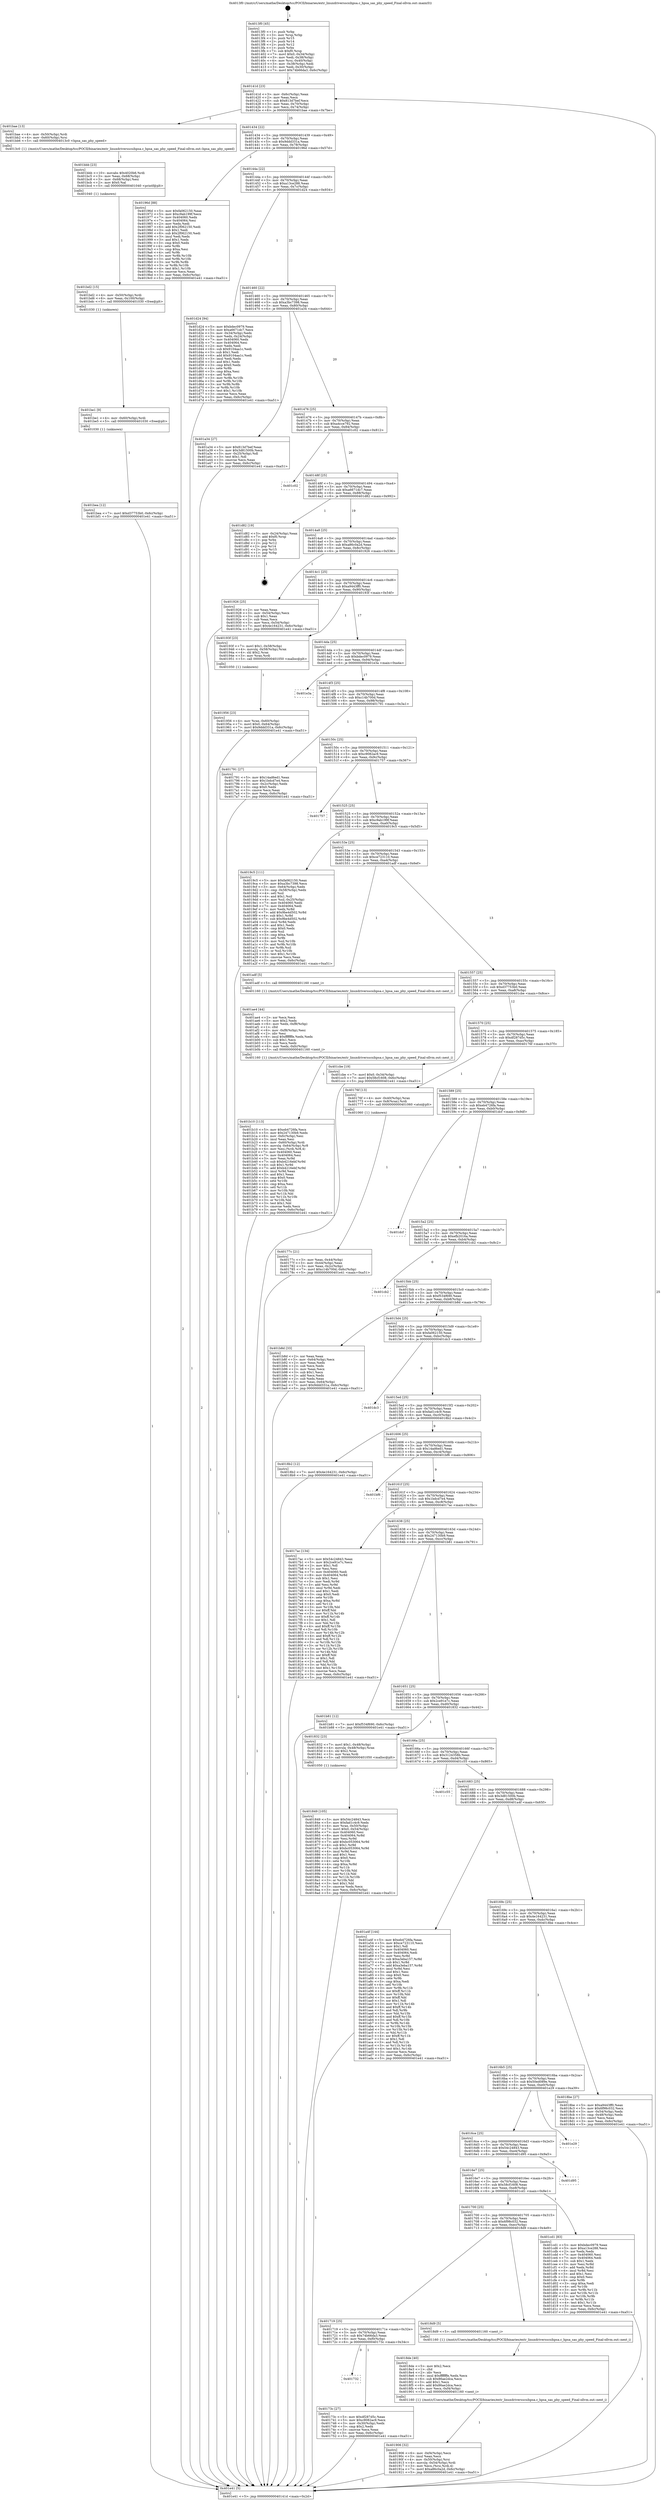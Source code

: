 digraph "0x4013f0" {
  label = "0x4013f0 (/mnt/c/Users/mathe/Desktop/tcc/POCII/binaries/extr_linuxdriversscsihpsa.c_hpsa_sas_phy_speed_Final-ollvm.out::main(0))"
  labelloc = "t"
  node[shape=record]

  Entry [label="",width=0.3,height=0.3,shape=circle,fillcolor=black,style=filled]
  "0x40141d" [label="{
     0x40141d [23]\l
     | [instrs]\l
     &nbsp;&nbsp;0x40141d \<+3\>: mov -0x6c(%rbp),%eax\l
     &nbsp;&nbsp;0x401420 \<+2\>: mov %eax,%ecx\l
     &nbsp;&nbsp;0x401422 \<+6\>: sub $0x813d7bef,%ecx\l
     &nbsp;&nbsp;0x401428 \<+3\>: mov %eax,-0x70(%rbp)\l
     &nbsp;&nbsp;0x40142b \<+3\>: mov %ecx,-0x74(%rbp)\l
     &nbsp;&nbsp;0x40142e \<+6\>: je 0000000000401bae \<main+0x7be\>\l
  }"]
  "0x401bae" [label="{
     0x401bae [13]\l
     | [instrs]\l
     &nbsp;&nbsp;0x401bae \<+4\>: mov -0x50(%rbp),%rdi\l
     &nbsp;&nbsp;0x401bb2 \<+4\>: mov -0x60(%rbp),%rsi\l
     &nbsp;&nbsp;0x401bb6 \<+5\>: call 00000000004013c0 \<hpsa_sas_phy_speed\>\l
     | [calls]\l
     &nbsp;&nbsp;0x4013c0 \{1\} (/mnt/c/Users/mathe/Desktop/tcc/POCII/binaries/extr_linuxdriversscsihpsa.c_hpsa_sas_phy_speed_Final-ollvm.out::hpsa_sas_phy_speed)\l
  }"]
  "0x401434" [label="{
     0x401434 [22]\l
     | [instrs]\l
     &nbsp;&nbsp;0x401434 \<+5\>: jmp 0000000000401439 \<main+0x49\>\l
     &nbsp;&nbsp;0x401439 \<+3\>: mov -0x70(%rbp),%eax\l
     &nbsp;&nbsp;0x40143c \<+5\>: sub $0x9ddd331a,%eax\l
     &nbsp;&nbsp;0x401441 \<+3\>: mov %eax,-0x78(%rbp)\l
     &nbsp;&nbsp;0x401444 \<+6\>: je 000000000040196d \<main+0x57d\>\l
  }"]
  Exit [label="",width=0.3,height=0.3,shape=circle,fillcolor=black,style=filled,peripheries=2]
  "0x40196d" [label="{
     0x40196d [88]\l
     | [instrs]\l
     &nbsp;&nbsp;0x40196d \<+5\>: mov $0xfa062150,%eax\l
     &nbsp;&nbsp;0x401972 \<+5\>: mov $0xc9ab199f,%ecx\l
     &nbsp;&nbsp;0x401977 \<+7\>: mov 0x404060,%edx\l
     &nbsp;&nbsp;0x40197e \<+7\>: mov 0x404064,%esi\l
     &nbsp;&nbsp;0x401985 \<+2\>: mov %edx,%edi\l
     &nbsp;&nbsp;0x401987 \<+6\>: add $0x2f062150,%edi\l
     &nbsp;&nbsp;0x40198d \<+3\>: sub $0x1,%edi\l
     &nbsp;&nbsp;0x401990 \<+6\>: sub $0x2f062150,%edi\l
     &nbsp;&nbsp;0x401996 \<+3\>: imul %edi,%edx\l
     &nbsp;&nbsp;0x401999 \<+3\>: and $0x1,%edx\l
     &nbsp;&nbsp;0x40199c \<+3\>: cmp $0x0,%edx\l
     &nbsp;&nbsp;0x40199f \<+4\>: sete %r8b\l
     &nbsp;&nbsp;0x4019a3 \<+3\>: cmp $0xa,%esi\l
     &nbsp;&nbsp;0x4019a6 \<+4\>: setl %r9b\l
     &nbsp;&nbsp;0x4019aa \<+3\>: mov %r8b,%r10b\l
     &nbsp;&nbsp;0x4019ad \<+3\>: and %r9b,%r10b\l
     &nbsp;&nbsp;0x4019b0 \<+3\>: xor %r9b,%r8b\l
     &nbsp;&nbsp;0x4019b3 \<+3\>: or %r8b,%r10b\l
     &nbsp;&nbsp;0x4019b6 \<+4\>: test $0x1,%r10b\l
     &nbsp;&nbsp;0x4019ba \<+3\>: cmovne %ecx,%eax\l
     &nbsp;&nbsp;0x4019bd \<+3\>: mov %eax,-0x6c(%rbp)\l
     &nbsp;&nbsp;0x4019c0 \<+5\>: jmp 0000000000401e41 \<main+0xa51\>\l
  }"]
  "0x40144a" [label="{
     0x40144a [22]\l
     | [instrs]\l
     &nbsp;&nbsp;0x40144a \<+5\>: jmp 000000000040144f \<main+0x5f\>\l
     &nbsp;&nbsp;0x40144f \<+3\>: mov -0x70(%rbp),%eax\l
     &nbsp;&nbsp;0x401452 \<+5\>: sub $0xa13ce288,%eax\l
     &nbsp;&nbsp;0x401457 \<+3\>: mov %eax,-0x7c(%rbp)\l
     &nbsp;&nbsp;0x40145a \<+6\>: je 0000000000401d24 \<main+0x934\>\l
  }"]
  "0x401bea" [label="{
     0x401bea [12]\l
     | [instrs]\l
     &nbsp;&nbsp;0x401bea \<+7\>: movl $0xd37753b0,-0x6c(%rbp)\l
     &nbsp;&nbsp;0x401bf1 \<+5\>: jmp 0000000000401e41 \<main+0xa51\>\l
  }"]
  "0x401d24" [label="{
     0x401d24 [94]\l
     | [instrs]\l
     &nbsp;&nbsp;0x401d24 \<+5\>: mov $0xbdec0979,%eax\l
     &nbsp;&nbsp;0x401d29 \<+5\>: mov $0xa6671dc7,%ecx\l
     &nbsp;&nbsp;0x401d2e \<+3\>: mov -0x34(%rbp),%edx\l
     &nbsp;&nbsp;0x401d31 \<+3\>: mov %edx,-0x24(%rbp)\l
     &nbsp;&nbsp;0x401d34 \<+7\>: mov 0x404060,%edx\l
     &nbsp;&nbsp;0x401d3b \<+7\>: mov 0x404064,%esi\l
     &nbsp;&nbsp;0x401d42 \<+2\>: mov %edx,%edi\l
     &nbsp;&nbsp;0x401d44 \<+6\>: sub $0x9104aa1c,%edi\l
     &nbsp;&nbsp;0x401d4a \<+3\>: sub $0x1,%edi\l
     &nbsp;&nbsp;0x401d4d \<+6\>: add $0x9104aa1c,%edi\l
     &nbsp;&nbsp;0x401d53 \<+3\>: imul %edi,%edx\l
     &nbsp;&nbsp;0x401d56 \<+3\>: and $0x1,%edx\l
     &nbsp;&nbsp;0x401d59 \<+3\>: cmp $0x0,%edx\l
     &nbsp;&nbsp;0x401d5c \<+4\>: sete %r8b\l
     &nbsp;&nbsp;0x401d60 \<+3\>: cmp $0xa,%esi\l
     &nbsp;&nbsp;0x401d63 \<+4\>: setl %r9b\l
     &nbsp;&nbsp;0x401d67 \<+3\>: mov %r8b,%r10b\l
     &nbsp;&nbsp;0x401d6a \<+3\>: and %r9b,%r10b\l
     &nbsp;&nbsp;0x401d6d \<+3\>: xor %r9b,%r8b\l
     &nbsp;&nbsp;0x401d70 \<+3\>: or %r8b,%r10b\l
     &nbsp;&nbsp;0x401d73 \<+4\>: test $0x1,%r10b\l
     &nbsp;&nbsp;0x401d77 \<+3\>: cmovne %ecx,%eax\l
     &nbsp;&nbsp;0x401d7a \<+3\>: mov %eax,-0x6c(%rbp)\l
     &nbsp;&nbsp;0x401d7d \<+5\>: jmp 0000000000401e41 \<main+0xa51\>\l
  }"]
  "0x401460" [label="{
     0x401460 [22]\l
     | [instrs]\l
     &nbsp;&nbsp;0x401460 \<+5\>: jmp 0000000000401465 \<main+0x75\>\l
     &nbsp;&nbsp;0x401465 \<+3\>: mov -0x70(%rbp),%eax\l
     &nbsp;&nbsp;0x401468 \<+5\>: sub $0xa3bc7398,%eax\l
     &nbsp;&nbsp;0x40146d \<+3\>: mov %eax,-0x80(%rbp)\l
     &nbsp;&nbsp;0x401470 \<+6\>: je 0000000000401a34 \<main+0x644\>\l
  }"]
  "0x401be1" [label="{
     0x401be1 [9]\l
     | [instrs]\l
     &nbsp;&nbsp;0x401be1 \<+4\>: mov -0x60(%rbp),%rdi\l
     &nbsp;&nbsp;0x401be5 \<+5\>: call 0000000000401030 \<free@plt\>\l
     | [calls]\l
     &nbsp;&nbsp;0x401030 \{1\} (unknown)\l
  }"]
  "0x401a34" [label="{
     0x401a34 [27]\l
     | [instrs]\l
     &nbsp;&nbsp;0x401a34 \<+5\>: mov $0x813d7bef,%eax\l
     &nbsp;&nbsp;0x401a39 \<+5\>: mov $0x3d81500b,%ecx\l
     &nbsp;&nbsp;0x401a3e \<+3\>: mov -0x25(%rbp),%dl\l
     &nbsp;&nbsp;0x401a41 \<+3\>: test $0x1,%dl\l
     &nbsp;&nbsp;0x401a44 \<+3\>: cmovne %ecx,%eax\l
     &nbsp;&nbsp;0x401a47 \<+3\>: mov %eax,-0x6c(%rbp)\l
     &nbsp;&nbsp;0x401a4a \<+5\>: jmp 0000000000401e41 \<main+0xa51\>\l
  }"]
  "0x401476" [label="{
     0x401476 [25]\l
     | [instrs]\l
     &nbsp;&nbsp;0x401476 \<+5\>: jmp 000000000040147b \<main+0x8b\>\l
     &nbsp;&nbsp;0x40147b \<+3\>: mov -0x70(%rbp),%eax\l
     &nbsp;&nbsp;0x40147e \<+5\>: sub $0xa4cce792,%eax\l
     &nbsp;&nbsp;0x401483 \<+6\>: mov %eax,-0x84(%rbp)\l
     &nbsp;&nbsp;0x401489 \<+6\>: je 0000000000401c02 \<main+0x812\>\l
  }"]
  "0x401bd2" [label="{
     0x401bd2 [15]\l
     | [instrs]\l
     &nbsp;&nbsp;0x401bd2 \<+4\>: mov -0x50(%rbp),%rdi\l
     &nbsp;&nbsp;0x401bd6 \<+6\>: mov %eax,-0x100(%rbp)\l
     &nbsp;&nbsp;0x401bdc \<+5\>: call 0000000000401030 \<free@plt\>\l
     | [calls]\l
     &nbsp;&nbsp;0x401030 \{1\} (unknown)\l
  }"]
  "0x401c02" [label="{
     0x401c02\l
  }", style=dashed]
  "0x40148f" [label="{
     0x40148f [25]\l
     | [instrs]\l
     &nbsp;&nbsp;0x40148f \<+5\>: jmp 0000000000401494 \<main+0xa4\>\l
     &nbsp;&nbsp;0x401494 \<+3\>: mov -0x70(%rbp),%eax\l
     &nbsp;&nbsp;0x401497 \<+5\>: sub $0xa6671dc7,%eax\l
     &nbsp;&nbsp;0x40149c \<+6\>: mov %eax,-0x88(%rbp)\l
     &nbsp;&nbsp;0x4014a2 \<+6\>: je 0000000000401d82 \<main+0x992\>\l
  }"]
  "0x401bbb" [label="{
     0x401bbb [23]\l
     | [instrs]\l
     &nbsp;&nbsp;0x401bbb \<+10\>: movabs $0x4020b6,%rdi\l
     &nbsp;&nbsp;0x401bc5 \<+3\>: mov %eax,-0x68(%rbp)\l
     &nbsp;&nbsp;0x401bc8 \<+3\>: mov -0x68(%rbp),%esi\l
     &nbsp;&nbsp;0x401bcb \<+2\>: mov $0x0,%al\l
     &nbsp;&nbsp;0x401bcd \<+5\>: call 0000000000401040 \<printf@plt\>\l
     | [calls]\l
     &nbsp;&nbsp;0x401040 \{1\} (unknown)\l
  }"]
  "0x401d82" [label="{
     0x401d82 [19]\l
     | [instrs]\l
     &nbsp;&nbsp;0x401d82 \<+3\>: mov -0x24(%rbp),%eax\l
     &nbsp;&nbsp;0x401d85 \<+7\>: add $0xf0,%rsp\l
     &nbsp;&nbsp;0x401d8c \<+1\>: pop %rbx\l
     &nbsp;&nbsp;0x401d8d \<+2\>: pop %r12\l
     &nbsp;&nbsp;0x401d8f \<+2\>: pop %r14\l
     &nbsp;&nbsp;0x401d91 \<+2\>: pop %r15\l
     &nbsp;&nbsp;0x401d93 \<+1\>: pop %rbp\l
     &nbsp;&nbsp;0x401d94 \<+1\>: ret\l
  }"]
  "0x4014a8" [label="{
     0x4014a8 [25]\l
     | [instrs]\l
     &nbsp;&nbsp;0x4014a8 \<+5\>: jmp 00000000004014ad \<main+0xbd\>\l
     &nbsp;&nbsp;0x4014ad \<+3\>: mov -0x70(%rbp),%eax\l
     &nbsp;&nbsp;0x4014b0 \<+5\>: sub $0xa86c0a2d,%eax\l
     &nbsp;&nbsp;0x4014b5 \<+6\>: mov %eax,-0x8c(%rbp)\l
     &nbsp;&nbsp;0x4014bb \<+6\>: je 0000000000401926 \<main+0x536\>\l
  }"]
  "0x401b10" [label="{
     0x401b10 [113]\l
     | [instrs]\l
     &nbsp;&nbsp;0x401b10 \<+5\>: mov $0xeb4726fa,%ecx\l
     &nbsp;&nbsp;0x401b15 \<+5\>: mov $0x247130b9,%edx\l
     &nbsp;&nbsp;0x401b1a \<+6\>: mov -0xfc(%rbp),%esi\l
     &nbsp;&nbsp;0x401b20 \<+3\>: imul %eax,%esi\l
     &nbsp;&nbsp;0x401b23 \<+4\>: mov -0x60(%rbp),%rdi\l
     &nbsp;&nbsp;0x401b27 \<+4\>: movslq -0x64(%rbp),%r8\l
     &nbsp;&nbsp;0x401b2b \<+4\>: mov %esi,(%rdi,%r8,4)\l
     &nbsp;&nbsp;0x401b2f \<+7\>: mov 0x404060,%eax\l
     &nbsp;&nbsp;0x401b36 \<+7\>: mov 0x404064,%esi\l
     &nbsp;&nbsp;0x401b3d \<+3\>: mov %eax,%r9d\l
     &nbsp;&nbsp;0x401b40 \<+7\>: sub $0xb4216ebf,%r9d\l
     &nbsp;&nbsp;0x401b47 \<+4\>: sub $0x1,%r9d\l
     &nbsp;&nbsp;0x401b4b \<+7\>: add $0xb4216ebf,%r9d\l
     &nbsp;&nbsp;0x401b52 \<+4\>: imul %r9d,%eax\l
     &nbsp;&nbsp;0x401b56 \<+3\>: and $0x1,%eax\l
     &nbsp;&nbsp;0x401b59 \<+3\>: cmp $0x0,%eax\l
     &nbsp;&nbsp;0x401b5c \<+4\>: sete %r10b\l
     &nbsp;&nbsp;0x401b60 \<+3\>: cmp $0xa,%esi\l
     &nbsp;&nbsp;0x401b63 \<+4\>: setl %r11b\l
     &nbsp;&nbsp;0x401b67 \<+3\>: mov %r10b,%bl\l
     &nbsp;&nbsp;0x401b6a \<+3\>: and %r11b,%bl\l
     &nbsp;&nbsp;0x401b6d \<+3\>: xor %r11b,%r10b\l
     &nbsp;&nbsp;0x401b70 \<+3\>: or %r10b,%bl\l
     &nbsp;&nbsp;0x401b73 \<+3\>: test $0x1,%bl\l
     &nbsp;&nbsp;0x401b76 \<+3\>: cmovne %edx,%ecx\l
     &nbsp;&nbsp;0x401b79 \<+3\>: mov %ecx,-0x6c(%rbp)\l
     &nbsp;&nbsp;0x401b7c \<+5\>: jmp 0000000000401e41 \<main+0xa51\>\l
  }"]
  "0x401926" [label="{
     0x401926 [25]\l
     | [instrs]\l
     &nbsp;&nbsp;0x401926 \<+2\>: xor %eax,%eax\l
     &nbsp;&nbsp;0x401928 \<+3\>: mov -0x54(%rbp),%ecx\l
     &nbsp;&nbsp;0x40192b \<+3\>: sub $0x1,%eax\l
     &nbsp;&nbsp;0x40192e \<+2\>: sub %eax,%ecx\l
     &nbsp;&nbsp;0x401930 \<+3\>: mov %ecx,-0x54(%rbp)\l
     &nbsp;&nbsp;0x401933 \<+7\>: movl $0x4e164231,-0x6c(%rbp)\l
     &nbsp;&nbsp;0x40193a \<+5\>: jmp 0000000000401e41 \<main+0xa51\>\l
  }"]
  "0x4014c1" [label="{
     0x4014c1 [25]\l
     | [instrs]\l
     &nbsp;&nbsp;0x4014c1 \<+5\>: jmp 00000000004014c6 \<main+0xd6\>\l
     &nbsp;&nbsp;0x4014c6 \<+3\>: mov -0x70(%rbp),%eax\l
     &nbsp;&nbsp;0x4014c9 \<+5\>: sub $0xa9443ff0,%eax\l
     &nbsp;&nbsp;0x4014ce \<+6\>: mov %eax,-0x90(%rbp)\l
     &nbsp;&nbsp;0x4014d4 \<+6\>: je 000000000040193f \<main+0x54f\>\l
  }"]
  "0x401ae4" [label="{
     0x401ae4 [44]\l
     | [instrs]\l
     &nbsp;&nbsp;0x401ae4 \<+2\>: xor %ecx,%ecx\l
     &nbsp;&nbsp;0x401ae6 \<+5\>: mov $0x2,%edx\l
     &nbsp;&nbsp;0x401aeb \<+6\>: mov %edx,-0xf8(%rbp)\l
     &nbsp;&nbsp;0x401af1 \<+1\>: cltd\l
     &nbsp;&nbsp;0x401af2 \<+6\>: mov -0xf8(%rbp),%esi\l
     &nbsp;&nbsp;0x401af8 \<+2\>: idiv %esi\l
     &nbsp;&nbsp;0x401afa \<+6\>: imul $0xfffffffe,%edx,%edx\l
     &nbsp;&nbsp;0x401b00 \<+3\>: sub $0x1,%ecx\l
     &nbsp;&nbsp;0x401b03 \<+2\>: sub %ecx,%edx\l
     &nbsp;&nbsp;0x401b05 \<+6\>: mov %edx,-0xfc(%rbp)\l
     &nbsp;&nbsp;0x401b0b \<+5\>: call 0000000000401160 \<next_i\>\l
     | [calls]\l
     &nbsp;&nbsp;0x401160 \{1\} (/mnt/c/Users/mathe/Desktop/tcc/POCII/binaries/extr_linuxdriversscsihpsa.c_hpsa_sas_phy_speed_Final-ollvm.out::next_i)\l
  }"]
  "0x40193f" [label="{
     0x40193f [23]\l
     | [instrs]\l
     &nbsp;&nbsp;0x40193f \<+7\>: movl $0x1,-0x58(%rbp)\l
     &nbsp;&nbsp;0x401946 \<+4\>: movslq -0x58(%rbp),%rax\l
     &nbsp;&nbsp;0x40194a \<+4\>: shl $0x2,%rax\l
     &nbsp;&nbsp;0x40194e \<+3\>: mov %rax,%rdi\l
     &nbsp;&nbsp;0x401951 \<+5\>: call 0000000000401050 \<malloc@plt\>\l
     | [calls]\l
     &nbsp;&nbsp;0x401050 \{1\} (unknown)\l
  }"]
  "0x4014da" [label="{
     0x4014da [25]\l
     | [instrs]\l
     &nbsp;&nbsp;0x4014da \<+5\>: jmp 00000000004014df \<main+0xef\>\l
     &nbsp;&nbsp;0x4014df \<+3\>: mov -0x70(%rbp),%eax\l
     &nbsp;&nbsp;0x4014e2 \<+5\>: sub $0xbdec0979,%eax\l
     &nbsp;&nbsp;0x4014e7 \<+6\>: mov %eax,-0x94(%rbp)\l
     &nbsp;&nbsp;0x4014ed \<+6\>: je 0000000000401e3a \<main+0xa4a\>\l
  }"]
  "0x401956" [label="{
     0x401956 [23]\l
     | [instrs]\l
     &nbsp;&nbsp;0x401956 \<+4\>: mov %rax,-0x60(%rbp)\l
     &nbsp;&nbsp;0x40195a \<+7\>: movl $0x0,-0x64(%rbp)\l
     &nbsp;&nbsp;0x401961 \<+7\>: movl $0x9ddd331a,-0x6c(%rbp)\l
     &nbsp;&nbsp;0x401968 \<+5\>: jmp 0000000000401e41 \<main+0xa51\>\l
  }"]
  "0x401e3a" [label="{
     0x401e3a\l
  }", style=dashed]
  "0x4014f3" [label="{
     0x4014f3 [25]\l
     | [instrs]\l
     &nbsp;&nbsp;0x4014f3 \<+5\>: jmp 00000000004014f8 \<main+0x108\>\l
     &nbsp;&nbsp;0x4014f8 \<+3\>: mov -0x70(%rbp),%eax\l
     &nbsp;&nbsp;0x4014fb \<+5\>: sub $0xc14b700d,%eax\l
     &nbsp;&nbsp;0x401500 \<+6\>: mov %eax,-0x98(%rbp)\l
     &nbsp;&nbsp;0x401506 \<+6\>: je 0000000000401791 \<main+0x3a1\>\l
  }"]
  "0x401906" [label="{
     0x401906 [32]\l
     | [instrs]\l
     &nbsp;&nbsp;0x401906 \<+6\>: mov -0xf4(%rbp),%ecx\l
     &nbsp;&nbsp;0x40190c \<+3\>: imul %eax,%ecx\l
     &nbsp;&nbsp;0x40190f \<+4\>: mov -0x50(%rbp),%rsi\l
     &nbsp;&nbsp;0x401913 \<+4\>: movslq -0x54(%rbp),%rdi\l
     &nbsp;&nbsp;0x401917 \<+3\>: mov %ecx,(%rsi,%rdi,4)\l
     &nbsp;&nbsp;0x40191a \<+7\>: movl $0xa86c0a2d,-0x6c(%rbp)\l
     &nbsp;&nbsp;0x401921 \<+5\>: jmp 0000000000401e41 \<main+0xa51\>\l
  }"]
  "0x401791" [label="{
     0x401791 [27]\l
     | [instrs]\l
     &nbsp;&nbsp;0x401791 \<+5\>: mov $0x14ad6ed1,%eax\l
     &nbsp;&nbsp;0x401796 \<+5\>: mov $0x1bdcd7e4,%ecx\l
     &nbsp;&nbsp;0x40179b \<+3\>: mov -0x2c(%rbp),%edx\l
     &nbsp;&nbsp;0x40179e \<+3\>: cmp $0x0,%edx\l
     &nbsp;&nbsp;0x4017a1 \<+3\>: cmove %ecx,%eax\l
     &nbsp;&nbsp;0x4017a4 \<+3\>: mov %eax,-0x6c(%rbp)\l
     &nbsp;&nbsp;0x4017a7 \<+5\>: jmp 0000000000401e41 \<main+0xa51\>\l
  }"]
  "0x40150c" [label="{
     0x40150c [25]\l
     | [instrs]\l
     &nbsp;&nbsp;0x40150c \<+5\>: jmp 0000000000401511 \<main+0x121\>\l
     &nbsp;&nbsp;0x401511 \<+3\>: mov -0x70(%rbp),%eax\l
     &nbsp;&nbsp;0x401514 \<+5\>: sub $0xc9082ac9,%eax\l
     &nbsp;&nbsp;0x401519 \<+6\>: mov %eax,-0x9c(%rbp)\l
     &nbsp;&nbsp;0x40151f \<+6\>: je 0000000000401757 \<main+0x367\>\l
  }"]
  "0x4018de" [label="{
     0x4018de [40]\l
     | [instrs]\l
     &nbsp;&nbsp;0x4018de \<+5\>: mov $0x2,%ecx\l
     &nbsp;&nbsp;0x4018e3 \<+1\>: cltd\l
     &nbsp;&nbsp;0x4018e4 \<+2\>: idiv %ecx\l
     &nbsp;&nbsp;0x4018e6 \<+6\>: imul $0xfffffffe,%edx,%ecx\l
     &nbsp;&nbsp;0x4018ec \<+6\>: sub $0x86ae2dca,%ecx\l
     &nbsp;&nbsp;0x4018f2 \<+3\>: add $0x1,%ecx\l
     &nbsp;&nbsp;0x4018f5 \<+6\>: add $0x86ae2dca,%ecx\l
     &nbsp;&nbsp;0x4018fb \<+6\>: mov %ecx,-0xf4(%rbp)\l
     &nbsp;&nbsp;0x401901 \<+5\>: call 0000000000401160 \<next_i\>\l
     | [calls]\l
     &nbsp;&nbsp;0x401160 \{1\} (/mnt/c/Users/mathe/Desktop/tcc/POCII/binaries/extr_linuxdriversscsihpsa.c_hpsa_sas_phy_speed_Final-ollvm.out::next_i)\l
  }"]
  "0x401757" [label="{
     0x401757\l
  }", style=dashed]
  "0x401525" [label="{
     0x401525 [25]\l
     | [instrs]\l
     &nbsp;&nbsp;0x401525 \<+5\>: jmp 000000000040152a \<main+0x13a\>\l
     &nbsp;&nbsp;0x40152a \<+3\>: mov -0x70(%rbp),%eax\l
     &nbsp;&nbsp;0x40152d \<+5\>: sub $0xc9ab199f,%eax\l
     &nbsp;&nbsp;0x401532 \<+6\>: mov %eax,-0xa0(%rbp)\l
     &nbsp;&nbsp;0x401538 \<+6\>: je 00000000004019c5 \<main+0x5d5\>\l
  }"]
  "0x401849" [label="{
     0x401849 [105]\l
     | [instrs]\l
     &nbsp;&nbsp;0x401849 \<+5\>: mov $0x54c24843,%ecx\l
     &nbsp;&nbsp;0x40184e \<+5\>: mov $0xfad1c4c9,%edx\l
     &nbsp;&nbsp;0x401853 \<+4\>: mov %rax,-0x50(%rbp)\l
     &nbsp;&nbsp;0x401857 \<+7\>: movl $0x0,-0x54(%rbp)\l
     &nbsp;&nbsp;0x40185e \<+7\>: mov 0x404060,%esi\l
     &nbsp;&nbsp;0x401865 \<+8\>: mov 0x404064,%r8d\l
     &nbsp;&nbsp;0x40186d \<+3\>: mov %esi,%r9d\l
     &nbsp;&nbsp;0x401870 \<+7\>: add $0xbc053064,%r9d\l
     &nbsp;&nbsp;0x401877 \<+4\>: sub $0x1,%r9d\l
     &nbsp;&nbsp;0x40187b \<+7\>: sub $0xbc053064,%r9d\l
     &nbsp;&nbsp;0x401882 \<+4\>: imul %r9d,%esi\l
     &nbsp;&nbsp;0x401886 \<+3\>: and $0x1,%esi\l
     &nbsp;&nbsp;0x401889 \<+3\>: cmp $0x0,%esi\l
     &nbsp;&nbsp;0x40188c \<+4\>: sete %r10b\l
     &nbsp;&nbsp;0x401890 \<+4\>: cmp $0xa,%r8d\l
     &nbsp;&nbsp;0x401894 \<+4\>: setl %r11b\l
     &nbsp;&nbsp;0x401898 \<+3\>: mov %r10b,%bl\l
     &nbsp;&nbsp;0x40189b \<+3\>: and %r11b,%bl\l
     &nbsp;&nbsp;0x40189e \<+3\>: xor %r11b,%r10b\l
     &nbsp;&nbsp;0x4018a1 \<+3\>: or %r10b,%bl\l
     &nbsp;&nbsp;0x4018a4 \<+3\>: test $0x1,%bl\l
     &nbsp;&nbsp;0x4018a7 \<+3\>: cmovne %edx,%ecx\l
     &nbsp;&nbsp;0x4018aa \<+3\>: mov %ecx,-0x6c(%rbp)\l
     &nbsp;&nbsp;0x4018ad \<+5\>: jmp 0000000000401e41 \<main+0xa51\>\l
  }"]
  "0x4019c5" [label="{
     0x4019c5 [111]\l
     | [instrs]\l
     &nbsp;&nbsp;0x4019c5 \<+5\>: mov $0xfa062150,%eax\l
     &nbsp;&nbsp;0x4019ca \<+5\>: mov $0xa3bc7398,%ecx\l
     &nbsp;&nbsp;0x4019cf \<+3\>: mov -0x64(%rbp),%edx\l
     &nbsp;&nbsp;0x4019d2 \<+3\>: cmp -0x58(%rbp),%edx\l
     &nbsp;&nbsp;0x4019d5 \<+4\>: setl %sil\l
     &nbsp;&nbsp;0x4019d9 \<+4\>: and $0x1,%sil\l
     &nbsp;&nbsp;0x4019dd \<+4\>: mov %sil,-0x25(%rbp)\l
     &nbsp;&nbsp;0x4019e1 \<+7\>: mov 0x404060,%edx\l
     &nbsp;&nbsp;0x4019e8 \<+7\>: mov 0x404064,%edi\l
     &nbsp;&nbsp;0x4019ef \<+3\>: mov %edx,%r8d\l
     &nbsp;&nbsp;0x4019f2 \<+7\>: add $0x9be4d502,%r8d\l
     &nbsp;&nbsp;0x4019f9 \<+4\>: sub $0x1,%r8d\l
     &nbsp;&nbsp;0x4019fd \<+7\>: sub $0x9be4d502,%r8d\l
     &nbsp;&nbsp;0x401a04 \<+4\>: imul %r8d,%edx\l
     &nbsp;&nbsp;0x401a08 \<+3\>: and $0x1,%edx\l
     &nbsp;&nbsp;0x401a0b \<+3\>: cmp $0x0,%edx\l
     &nbsp;&nbsp;0x401a0e \<+4\>: sete %sil\l
     &nbsp;&nbsp;0x401a12 \<+3\>: cmp $0xa,%edi\l
     &nbsp;&nbsp;0x401a15 \<+4\>: setl %r9b\l
     &nbsp;&nbsp;0x401a19 \<+3\>: mov %sil,%r10b\l
     &nbsp;&nbsp;0x401a1c \<+3\>: and %r9b,%r10b\l
     &nbsp;&nbsp;0x401a1f \<+3\>: xor %r9b,%sil\l
     &nbsp;&nbsp;0x401a22 \<+3\>: or %sil,%r10b\l
     &nbsp;&nbsp;0x401a25 \<+4\>: test $0x1,%r10b\l
     &nbsp;&nbsp;0x401a29 \<+3\>: cmovne %ecx,%eax\l
     &nbsp;&nbsp;0x401a2c \<+3\>: mov %eax,-0x6c(%rbp)\l
     &nbsp;&nbsp;0x401a2f \<+5\>: jmp 0000000000401e41 \<main+0xa51\>\l
  }"]
  "0x40153e" [label="{
     0x40153e [25]\l
     | [instrs]\l
     &nbsp;&nbsp;0x40153e \<+5\>: jmp 0000000000401543 \<main+0x153\>\l
     &nbsp;&nbsp;0x401543 \<+3\>: mov -0x70(%rbp),%eax\l
     &nbsp;&nbsp;0x401546 \<+5\>: sub $0xce723110,%eax\l
     &nbsp;&nbsp;0x40154b \<+6\>: mov %eax,-0xa4(%rbp)\l
     &nbsp;&nbsp;0x401551 \<+6\>: je 0000000000401adf \<main+0x6ef\>\l
  }"]
  "0x40177c" [label="{
     0x40177c [21]\l
     | [instrs]\l
     &nbsp;&nbsp;0x40177c \<+3\>: mov %eax,-0x44(%rbp)\l
     &nbsp;&nbsp;0x40177f \<+3\>: mov -0x44(%rbp),%eax\l
     &nbsp;&nbsp;0x401782 \<+3\>: mov %eax,-0x2c(%rbp)\l
     &nbsp;&nbsp;0x401785 \<+7\>: movl $0xc14b700d,-0x6c(%rbp)\l
     &nbsp;&nbsp;0x40178c \<+5\>: jmp 0000000000401e41 \<main+0xa51\>\l
  }"]
  "0x401adf" [label="{
     0x401adf [5]\l
     | [instrs]\l
     &nbsp;&nbsp;0x401adf \<+5\>: call 0000000000401160 \<next_i\>\l
     | [calls]\l
     &nbsp;&nbsp;0x401160 \{1\} (/mnt/c/Users/mathe/Desktop/tcc/POCII/binaries/extr_linuxdriversscsihpsa.c_hpsa_sas_phy_speed_Final-ollvm.out::next_i)\l
  }"]
  "0x401557" [label="{
     0x401557 [25]\l
     | [instrs]\l
     &nbsp;&nbsp;0x401557 \<+5\>: jmp 000000000040155c \<main+0x16c\>\l
     &nbsp;&nbsp;0x40155c \<+3\>: mov -0x70(%rbp),%eax\l
     &nbsp;&nbsp;0x40155f \<+5\>: sub $0xd37753b0,%eax\l
     &nbsp;&nbsp;0x401564 \<+6\>: mov %eax,-0xa8(%rbp)\l
     &nbsp;&nbsp;0x40156a \<+6\>: je 0000000000401cbe \<main+0x8ce\>\l
  }"]
  "0x4013f0" [label="{
     0x4013f0 [45]\l
     | [instrs]\l
     &nbsp;&nbsp;0x4013f0 \<+1\>: push %rbp\l
     &nbsp;&nbsp;0x4013f1 \<+3\>: mov %rsp,%rbp\l
     &nbsp;&nbsp;0x4013f4 \<+2\>: push %r15\l
     &nbsp;&nbsp;0x4013f6 \<+2\>: push %r14\l
     &nbsp;&nbsp;0x4013f8 \<+2\>: push %r12\l
     &nbsp;&nbsp;0x4013fa \<+1\>: push %rbx\l
     &nbsp;&nbsp;0x4013fb \<+7\>: sub $0xf0,%rsp\l
     &nbsp;&nbsp;0x401402 \<+7\>: movl $0x0,-0x34(%rbp)\l
     &nbsp;&nbsp;0x401409 \<+3\>: mov %edi,-0x38(%rbp)\l
     &nbsp;&nbsp;0x40140c \<+4\>: mov %rsi,-0x40(%rbp)\l
     &nbsp;&nbsp;0x401410 \<+3\>: mov -0x38(%rbp),%edi\l
     &nbsp;&nbsp;0x401413 \<+3\>: mov %edi,-0x30(%rbp)\l
     &nbsp;&nbsp;0x401416 \<+7\>: movl $0x74b66da3,-0x6c(%rbp)\l
  }"]
  "0x401cbe" [label="{
     0x401cbe [19]\l
     | [instrs]\l
     &nbsp;&nbsp;0x401cbe \<+7\>: movl $0x0,-0x34(%rbp)\l
     &nbsp;&nbsp;0x401cc5 \<+7\>: movl $0x58cf1608,-0x6c(%rbp)\l
     &nbsp;&nbsp;0x401ccc \<+5\>: jmp 0000000000401e41 \<main+0xa51\>\l
  }"]
  "0x401570" [label="{
     0x401570 [25]\l
     | [instrs]\l
     &nbsp;&nbsp;0x401570 \<+5\>: jmp 0000000000401575 \<main+0x185\>\l
     &nbsp;&nbsp;0x401575 \<+3\>: mov -0x70(%rbp),%eax\l
     &nbsp;&nbsp;0x401578 \<+5\>: sub $0xdf287d5c,%eax\l
     &nbsp;&nbsp;0x40157d \<+6\>: mov %eax,-0xac(%rbp)\l
     &nbsp;&nbsp;0x401583 \<+6\>: je 000000000040176f \<main+0x37f\>\l
  }"]
  "0x401e41" [label="{
     0x401e41 [5]\l
     | [instrs]\l
     &nbsp;&nbsp;0x401e41 \<+5\>: jmp 000000000040141d \<main+0x2d\>\l
  }"]
  "0x40176f" [label="{
     0x40176f [13]\l
     | [instrs]\l
     &nbsp;&nbsp;0x40176f \<+4\>: mov -0x40(%rbp),%rax\l
     &nbsp;&nbsp;0x401773 \<+4\>: mov 0x8(%rax),%rdi\l
     &nbsp;&nbsp;0x401777 \<+5\>: call 0000000000401060 \<atoi@plt\>\l
     | [calls]\l
     &nbsp;&nbsp;0x401060 \{1\} (unknown)\l
  }"]
  "0x401589" [label="{
     0x401589 [25]\l
     | [instrs]\l
     &nbsp;&nbsp;0x401589 \<+5\>: jmp 000000000040158e \<main+0x19e\>\l
     &nbsp;&nbsp;0x40158e \<+3\>: mov -0x70(%rbp),%eax\l
     &nbsp;&nbsp;0x401591 \<+5\>: sub $0xeb4726fa,%eax\l
     &nbsp;&nbsp;0x401596 \<+6\>: mov %eax,-0xb0(%rbp)\l
     &nbsp;&nbsp;0x40159c \<+6\>: je 0000000000401dcf \<main+0x9df\>\l
  }"]
  "0x401732" [label="{
     0x401732\l
  }", style=dashed]
  "0x401dcf" [label="{
     0x401dcf\l
  }", style=dashed]
  "0x4015a2" [label="{
     0x4015a2 [25]\l
     | [instrs]\l
     &nbsp;&nbsp;0x4015a2 \<+5\>: jmp 00000000004015a7 \<main+0x1b7\>\l
     &nbsp;&nbsp;0x4015a7 \<+3\>: mov -0x70(%rbp),%eax\l
     &nbsp;&nbsp;0x4015aa \<+5\>: sub $0xefb2016a,%eax\l
     &nbsp;&nbsp;0x4015af \<+6\>: mov %eax,-0xb4(%rbp)\l
     &nbsp;&nbsp;0x4015b5 \<+6\>: je 0000000000401cb2 \<main+0x8c2\>\l
  }"]
  "0x40173c" [label="{
     0x40173c [27]\l
     | [instrs]\l
     &nbsp;&nbsp;0x40173c \<+5\>: mov $0xdf287d5c,%eax\l
     &nbsp;&nbsp;0x401741 \<+5\>: mov $0xc9082ac9,%ecx\l
     &nbsp;&nbsp;0x401746 \<+3\>: mov -0x30(%rbp),%edx\l
     &nbsp;&nbsp;0x401749 \<+3\>: cmp $0x2,%edx\l
     &nbsp;&nbsp;0x40174c \<+3\>: cmovne %ecx,%eax\l
     &nbsp;&nbsp;0x40174f \<+3\>: mov %eax,-0x6c(%rbp)\l
     &nbsp;&nbsp;0x401752 \<+5\>: jmp 0000000000401e41 \<main+0xa51\>\l
  }"]
  "0x401cb2" [label="{
     0x401cb2\l
  }", style=dashed]
  "0x4015bb" [label="{
     0x4015bb [25]\l
     | [instrs]\l
     &nbsp;&nbsp;0x4015bb \<+5\>: jmp 00000000004015c0 \<main+0x1d0\>\l
     &nbsp;&nbsp;0x4015c0 \<+3\>: mov -0x70(%rbp),%eax\l
     &nbsp;&nbsp;0x4015c3 \<+5\>: sub $0xf534f690,%eax\l
     &nbsp;&nbsp;0x4015c8 \<+6\>: mov %eax,-0xb8(%rbp)\l
     &nbsp;&nbsp;0x4015ce \<+6\>: je 0000000000401b8d \<main+0x79d\>\l
  }"]
  "0x401719" [label="{
     0x401719 [25]\l
     | [instrs]\l
     &nbsp;&nbsp;0x401719 \<+5\>: jmp 000000000040171e \<main+0x32e\>\l
     &nbsp;&nbsp;0x40171e \<+3\>: mov -0x70(%rbp),%eax\l
     &nbsp;&nbsp;0x401721 \<+5\>: sub $0x74b66da3,%eax\l
     &nbsp;&nbsp;0x401726 \<+6\>: mov %eax,-0xf0(%rbp)\l
     &nbsp;&nbsp;0x40172c \<+6\>: je 000000000040173c \<main+0x34c\>\l
  }"]
  "0x401b8d" [label="{
     0x401b8d [33]\l
     | [instrs]\l
     &nbsp;&nbsp;0x401b8d \<+2\>: xor %eax,%eax\l
     &nbsp;&nbsp;0x401b8f \<+3\>: mov -0x64(%rbp),%ecx\l
     &nbsp;&nbsp;0x401b92 \<+2\>: mov %eax,%edx\l
     &nbsp;&nbsp;0x401b94 \<+2\>: sub %ecx,%edx\l
     &nbsp;&nbsp;0x401b96 \<+2\>: mov %eax,%ecx\l
     &nbsp;&nbsp;0x401b98 \<+3\>: sub $0x1,%ecx\l
     &nbsp;&nbsp;0x401b9b \<+2\>: add %ecx,%edx\l
     &nbsp;&nbsp;0x401b9d \<+2\>: sub %edx,%eax\l
     &nbsp;&nbsp;0x401b9f \<+3\>: mov %eax,-0x64(%rbp)\l
     &nbsp;&nbsp;0x401ba2 \<+7\>: movl $0x9ddd331a,-0x6c(%rbp)\l
     &nbsp;&nbsp;0x401ba9 \<+5\>: jmp 0000000000401e41 \<main+0xa51\>\l
  }"]
  "0x4015d4" [label="{
     0x4015d4 [25]\l
     | [instrs]\l
     &nbsp;&nbsp;0x4015d4 \<+5\>: jmp 00000000004015d9 \<main+0x1e9\>\l
     &nbsp;&nbsp;0x4015d9 \<+3\>: mov -0x70(%rbp),%eax\l
     &nbsp;&nbsp;0x4015dc \<+5\>: sub $0xfa062150,%eax\l
     &nbsp;&nbsp;0x4015e1 \<+6\>: mov %eax,-0xbc(%rbp)\l
     &nbsp;&nbsp;0x4015e7 \<+6\>: je 0000000000401dc3 \<main+0x9d3\>\l
  }"]
  "0x4018d9" [label="{
     0x4018d9 [5]\l
     | [instrs]\l
     &nbsp;&nbsp;0x4018d9 \<+5\>: call 0000000000401160 \<next_i\>\l
     | [calls]\l
     &nbsp;&nbsp;0x401160 \{1\} (/mnt/c/Users/mathe/Desktop/tcc/POCII/binaries/extr_linuxdriversscsihpsa.c_hpsa_sas_phy_speed_Final-ollvm.out::next_i)\l
  }"]
  "0x401dc3" [label="{
     0x401dc3\l
  }", style=dashed]
  "0x4015ed" [label="{
     0x4015ed [25]\l
     | [instrs]\l
     &nbsp;&nbsp;0x4015ed \<+5\>: jmp 00000000004015f2 \<main+0x202\>\l
     &nbsp;&nbsp;0x4015f2 \<+3\>: mov -0x70(%rbp),%eax\l
     &nbsp;&nbsp;0x4015f5 \<+5\>: sub $0xfad1c4c9,%eax\l
     &nbsp;&nbsp;0x4015fa \<+6\>: mov %eax,-0xc0(%rbp)\l
     &nbsp;&nbsp;0x401600 \<+6\>: je 00000000004018b2 \<main+0x4c2\>\l
  }"]
  "0x401700" [label="{
     0x401700 [25]\l
     | [instrs]\l
     &nbsp;&nbsp;0x401700 \<+5\>: jmp 0000000000401705 \<main+0x315\>\l
     &nbsp;&nbsp;0x401705 \<+3\>: mov -0x70(%rbp),%eax\l
     &nbsp;&nbsp;0x401708 \<+5\>: sub $0x6f98c032,%eax\l
     &nbsp;&nbsp;0x40170d \<+6\>: mov %eax,-0xec(%rbp)\l
     &nbsp;&nbsp;0x401713 \<+6\>: je 00000000004018d9 \<main+0x4e9\>\l
  }"]
  "0x4018b2" [label="{
     0x4018b2 [12]\l
     | [instrs]\l
     &nbsp;&nbsp;0x4018b2 \<+7\>: movl $0x4e164231,-0x6c(%rbp)\l
     &nbsp;&nbsp;0x4018b9 \<+5\>: jmp 0000000000401e41 \<main+0xa51\>\l
  }"]
  "0x401606" [label="{
     0x401606 [25]\l
     | [instrs]\l
     &nbsp;&nbsp;0x401606 \<+5\>: jmp 000000000040160b \<main+0x21b\>\l
     &nbsp;&nbsp;0x40160b \<+3\>: mov -0x70(%rbp),%eax\l
     &nbsp;&nbsp;0x40160e \<+5\>: sub $0x14ad6ed1,%eax\l
     &nbsp;&nbsp;0x401613 \<+6\>: mov %eax,-0xc4(%rbp)\l
     &nbsp;&nbsp;0x401619 \<+6\>: je 0000000000401bf6 \<main+0x806\>\l
  }"]
  "0x401cd1" [label="{
     0x401cd1 [83]\l
     | [instrs]\l
     &nbsp;&nbsp;0x401cd1 \<+5\>: mov $0xbdec0979,%eax\l
     &nbsp;&nbsp;0x401cd6 \<+5\>: mov $0xa13ce288,%ecx\l
     &nbsp;&nbsp;0x401cdb \<+2\>: xor %edx,%edx\l
     &nbsp;&nbsp;0x401cdd \<+7\>: mov 0x404060,%esi\l
     &nbsp;&nbsp;0x401ce4 \<+7\>: mov 0x404064,%edi\l
     &nbsp;&nbsp;0x401ceb \<+3\>: sub $0x1,%edx\l
     &nbsp;&nbsp;0x401cee \<+3\>: mov %esi,%r8d\l
     &nbsp;&nbsp;0x401cf1 \<+3\>: add %edx,%r8d\l
     &nbsp;&nbsp;0x401cf4 \<+4\>: imul %r8d,%esi\l
     &nbsp;&nbsp;0x401cf8 \<+3\>: and $0x1,%esi\l
     &nbsp;&nbsp;0x401cfb \<+3\>: cmp $0x0,%esi\l
     &nbsp;&nbsp;0x401cfe \<+4\>: sete %r9b\l
     &nbsp;&nbsp;0x401d02 \<+3\>: cmp $0xa,%edi\l
     &nbsp;&nbsp;0x401d05 \<+4\>: setl %r10b\l
     &nbsp;&nbsp;0x401d09 \<+3\>: mov %r9b,%r11b\l
     &nbsp;&nbsp;0x401d0c \<+3\>: and %r10b,%r11b\l
     &nbsp;&nbsp;0x401d0f \<+3\>: xor %r10b,%r9b\l
     &nbsp;&nbsp;0x401d12 \<+3\>: or %r9b,%r11b\l
     &nbsp;&nbsp;0x401d15 \<+4\>: test $0x1,%r11b\l
     &nbsp;&nbsp;0x401d19 \<+3\>: cmovne %ecx,%eax\l
     &nbsp;&nbsp;0x401d1c \<+3\>: mov %eax,-0x6c(%rbp)\l
     &nbsp;&nbsp;0x401d1f \<+5\>: jmp 0000000000401e41 \<main+0xa51\>\l
  }"]
  "0x401bf6" [label="{
     0x401bf6\l
  }", style=dashed]
  "0x40161f" [label="{
     0x40161f [25]\l
     | [instrs]\l
     &nbsp;&nbsp;0x40161f \<+5\>: jmp 0000000000401624 \<main+0x234\>\l
     &nbsp;&nbsp;0x401624 \<+3\>: mov -0x70(%rbp),%eax\l
     &nbsp;&nbsp;0x401627 \<+5\>: sub $0x1bdcd7e4,%eax\l
     &nbsp;&nbsp;0x40162c \<+6\>: mov %eax,-0xc8(%rbp)\l
     &nbsp;&nbsp;0x401632 \<+6\>: je 00000000004017ac \<main+0x3bc\>\l
  }"]
  "0x4016e7" [label="{
     0x4016e7 [25]\l
     | [instrs]\l
     &nbsp;&nbsp;0x4016e7 \<+5\>: jmp 00000000004016ec \<main+0x2fc\>\l
     &nbsp;&nbsp;0x4016ec \<+3\>: mov -0x70(%rbp),%eax\l
     &nbsp;&nbsp;0x4016ef \<+5\>: sub $0x58cf1608,%eax\l
     &nbsp;&nbsp;0x4016f4 \<+6\>: mov %eax,-0xe8(%rbp)\l
     &nbsp;&nbsp;0x4016fa \<+6\>: je 0000000000401cd1 \<main+0x8e1\>\l
  }"]
  "0x4017ac" [label="{
     0x4017ac [134]\l
     | [instrs]\l
     &nbsp;&nbsp;0x4017ac \<+5\>: mov $0x54c24843,%eax\l
     &nbsp;&nbsp;0x4017b1 \<+5\>: mov $0x2ce91e7c,%ecx\l
     &nbsp;&nbsp;0x4017b6 \<+2\>: mov $0x1,%dl\l
     &nbsp;&nbsp;0x4017b8 \<+2\>: xor %esi,%esi\l
     &nbsp;&nbsp;0x4017ba \<+7\>: mov 0x404060,%edi\l
     &nbsp;&nbsp;0x4017c1 \<+8\>: mov 0x404064,%r8d\l
     &nbsp;&nbsp;0x4017c9 \<+3\>: sub $0x1,%esi\l
     &nbsp;&nbsp;0x4017cc \<+3\>: mov %edi,%r9d\l
     &nbsp;&nbsp;0x4017cf \<+3\>: add %esi,%r9d\l
     &nbsp;&nbsp;0x4017d2 \<+4\>: imul %r9d,%edi\l
     &nbsp;&nbsp;0x4017d6 \<+3\>: and $0x1,%edi\l
     &nbsp;&nbsp;0x4017d9 \<+3\>: cmp $0x0,%edi\l
     &nbsp;&nbsp;0x4017dc \<+4\>: sete %r10b\l
     &nbsp;&nbsp;0x4017e0 \<+4\>: cmp $0xa,%r8d\l
     &nbsp;&nbsp;0x4017e4 \<+4\>: setl %r11b\l
     &nbsp;&nbsp;0x4017e8 \<+3\>: mov %r10b,%bl\l
     &nbsp;&nbsp;0x4017eb \<+3\>: xor $0xff,%bl\l
     &nbsp;&nbsp;0x4017ee \<+3\>: mov %r11b,%r14b\l
     &nbsp;&nbsp;0x4017f1 \<+4\>: xor $0xff,%r14b\l
     &nbsp;&nbsp;0x4017f5 \<+3\>: xor $0x1,%dl\l
     &nbsp;&nbsp;0x4017f8 \<+3\>: mov %bl,%r15b\l
     &nbsp;&nbsp;0x4017fb \<+4\>: and $0xff,%r15b\l
     &nbsp;&nbsp;0x4017ff \<+3\>: and %dl,%r10b\l
     &nbsp;&nbsp;0x401802 \<+3\>: mov %r14b,%r12b\l
     &nbsp;&nbsp;0x401805 \<+4\>: and $0xff,%r12b\l
     &nbsp;&nbsp;0x401809 \<+3\>: and %dl,%r11b\l
     &nbsp;&nbsp;0x40180c \<+3\>: or %r10b,%r15b\l
     &nbsp;&nbsp;0x40180f \<+3\>: or %r11b,%r12b\l
     &nbsp;&nbsp;0x401812 \<+3\>: xor %r12b,%r15b\l
     &nbsp;&nbsp;0x401815 \<+3\>: or %r14b,%bl\l
     &nbsp;&nbsp;0x401818 \<+3\>: xor $0xff,%bl\l
     &nbsp;&nbsp;0x40181b \<+3\>: or $0x1,%dl\l
     &nbsp;&nbsp;0x40181e \<+2\>: and %dl,%bl\l
     &nbsp;&nbsp;0x401820 \<+3\>: or %bl,%r15b\l
     &nbsp;&nbsp;0x401823 \<+4\>: test $0x1,%r15b\l
     &nbsp;&nbsp;0x401827 \<+3\>: cmovne %ecx,%eax\l
     &nbsp;&nbsp;0x40182a \<+3\>: mov %eax,-0x6c(%rbp)\l
     &nbsp;&nbsp;0x40182d \<+5\>: jmp 0000000000401e41 \<main+0xa51\>\l
  }"]
  "0x401638" [label="{
     0x401638 [25]\l
     | [instrs]\l
     &nbsp;&nbsp;0x401638 \<+5\>: jmp 000000000040163d \<main+0x24d\>\l
     &nbsp;&nbsp;0x40163d \<+3\>: mov -0x70(%rbp),%eax\l
     &nbsp;&nbsp;0x401640 \<+5\>: sub $0x247130b9,%eax\l
     &nbsp;&nbsp;0x401645 \<+6\>: mov %eax,-0xcc(%rbp)\l
     &nbsp;&nbsp;0x40164b \<+6\>: je 0000000000401b81 \<main+0x791\>\l
  }"]
  "0x401d95" [label="{
     0x401d95\l
  }", style=dashed]
  "0x401b81" [label="{
     0x401b81 [12]\l
     | [instrs]\l
     &nbsp;&nbsp;0x401b81 \<+7\>: movl $0xf534f690,-0x6c(%rbp)\l
     &nbsp;&nbsp;0x401b88 \<+5\>: jmp 0000000000401e41 \<main+0xa51\>\l
  }"]
  "0x401651" [label="{
     0x401651 [25]\l
     | [instrs]\l
     &nbsp;&nbsp;0x401651 \<+5\>: jmp 0000000000401656 \<main+0x266\>\l
     &nbsp;&nbsp;0x401656 \<+3\>: mov -0x70(%rbp),%eax\l
     &nbsp;&nbsp;0x401659 \<+5\>: sub $0x2ce91e7c,%eax\l
     &nbsp;&nbsp;0x40165e \<+6\>: mov %eax,-0xd0(%rbp)\l
     &nbsp;&nbsp;0x401664 \<+6\>: je 0000000000401832 \<main+0x442\>\l
  }"]
  "0x4016ce" [label="{
     0x4016ce [25]\l
     | [instrs]\l
     &nbsp;&nbsp;0x4016ce \<+5\>: jmp 00000000004016d3 \<main+0x2e3\>\l
     &nbsp;&nbsp;0x4016d3 \<+3\>: mov -0x70(%rbp),%eax\l
     &nbsp;&nbsp;0x4016d6 \<+5\>: sub $0x54c24843,%eax\l
     &nbsp;&nbsp;0x4016db \<+6\>: mov %eax,-0xe4(%rbp)\l
     &nbsp;&nbsp;0x4016e1 \<+6\>: je 0000000000401d95 \<main+0x9a5\>\l
  }"]
  "0x401832" [label="{
     0x401832 [23]\l
     | [instrs]\l
     &nbsp;&nbsp;0x401832 \<+7\>: movl $0x1,-0x48(%rbp)\l
     &nbsp;&nbsp;0x401839 \<+4\>: movslq -0x48(%rbp),%rax\l
     &nbsp;&nbsp;0x40183d \<+4\>: shl $0x2,%rax\l
     &nbsp;&nbsp;0x401841 \<+3\>: mov %rax,%rdi\l
     &nbsp;&nbsp;0x401844 \<+5\>: call 0000000000401050 \<malloc@plt\>\l
     | [calls]\l
     &nbsp;&nbsp;0x401050 \{1\} (unknown)\l
  }"]
  "0x40166a" [label="{
     0x40166a [25]\l
     | [instrs]\l
     &nbsp;&nbsp;0x40166a \<+5\>: jmp 000000000040166f \<main+0x27f\>\l
     &nbsp;&nbsp;0x40166f \<+3\>: mov -0x70(%rbp),%eax\l
     &nbsp;&nbsp;0x401672 \<+5\>: sub $0x3124358b,%eax\l
     &nbsp;&nbsp;0x401677 \<+6\>: mov %eax,-0xd4(%rbp)\l
     &nbsp;&nbsp;0x40167d \<+6\>: je 0000000000401c55 \<main+0x865\>\l
  }"]
  "0x401e29" [label="{
     0x401e29\l
  }", style=dashed]
  "0x401c55" [label="{
     0x401c55\l
  }", style=dashed]
  "0x401683" [label="{
     0x401683 [25]\l
     | [instrs]\l
     &nbsp;&nbsp;0x401683 \<+5\>: jmp 0000000000401688 \<main+0x298\>\l
     &nbsp;&nbsp;0x401688 \<+3\>: mov -0x70(%rbp),%eax\l
     &nbsp;&nbsp;0x40168b \<+5\>: sub $0x3d81500b,%eax\l
     &nbsp;&nbsp;0x401690 \<+6\>: mov %eax,-0xd8(%rbp)\l
     &nbsp;&nbsp;0x401696 \<+6\>: je 0000000000401a4f \<main+0x65f\>\l
  }"]
  "0x4016b5" [label="{
     0x4016b5 [25]\l
     | [instrs]\l
     &nbsp;&nbsp;0x4016b5 \<+5\>: jmp 00000000004016ba \<main+0x2ca\>\l
     &nbsp;&nbsp;0x4016ba \<+3\>: mov -0x70(%rbp),%eax\l
     &nbsp;&nbsp;0x4016bd \<+5\>: sub $0x50ed089e,%eax\l
     &nbsp;&nbsp;0x4016c2 \<+6\>: mov %eax,-0xe0(%rbp)\l
     &nbsp;&nbsp;0x4016c8 \<+6\>: je 0000000000401e29 \<main+0xa39\>\l
  }"]
  "0x401a4f" [label="{
     0x401a4f [144]\l
     | [instrs]\l
     &nbsp;&nbsp;0x401a4f \<+5\>: mov $0xeb4726fa,%eax\l
     &nbsp;&nbsp;0x401a54 \<+5\>: mov $0xce723110,%ecx\l
     &nbsp;&nbsp;0x401a59 \<+2\>: mov $0x1,%dl\l
     &nbsp;&nbsp;0x401a5b \<+7\>: mov 0x404060,%esi\l
     &nbsp;&nbsp;0x401a62 \<+7\>: mov 0x404064,%edi\l
     &nbsp;&nbsp;0x401a69 \<+3\>: mov %esi,%r8d\l
     &nbsp;&nbsp;0x401a6c \<+7\>: sub $0xa3eba157,%r8d\l
     &nbsp;&nbsp;0x401a73 \<+4\>: sub $0x1,%r8d\l
     &nbsp;&nbsp;0x401a77 \<+7\>: add $0xa3eba157,%r8d\l
     &nbsp;&nbsp;0x401a7e \<+4\>: imul %r8d,%esi\l
     &nbsp;&nbsp;0x401a82 \<+3\>: and $0x1,%esi\l
     &nbsp;&nbsp;0x401a85 \<+3\>: cmp $0x0,%esi\l
     &nbsp;&nbsp;0x401a88 \<+4\>: sete %r9b\l
     &nbsp;&nbsp;0x401a8c \<+3\>: cmp $0xa,%edi\l
     &nbsp;&nbsp;0x401a8f \<+4\>: setl %r10b\l
     &nbsp;&nbsp;0x401a93 \<+3\>: mov %r9b,%r11b\l
     &nbsp;&nbsp;0x401a96 \<+4\>: xor $0xff,%r11b\l
     &nbsp;&nbsp;0x401a9a \<+3\>: mov %r10b,%bl\l
     &nbsp;&nbsp;0x401a9d \<+3\>: xor $0xff,%bl\l
     &nbsp;&nbsp;0x401aa0 \<+3\>: xor $0x1,%dl\l
     &nbsp;&nbsp;0x401aa3 \<+3\>: mov %r11b,%r14b\l
     &nbsp;&nbsp;0x401aa6 \<+4\>: and $0xff,%r14b\l
     &nbsp;&nbsp;0x401aaa \<+3\>: and %dl,%r9b\l
     &nbsp;&nbsp;0x401aad \<+3\>: mov %bl,%r15b\l
     &nbsp;&nbsp;0x401ab0 \<+4\>: and $0xff,%r15b\l
     &nbsp;&nbsp;0x401ab4 \<+3\>: and %dl,%r10b\l
     &nbsp;&nbsp;0x401ab7 \<+3\>: or %r9b,%r14b\l
     &nbsp;&nbsp;0x401aba \<+3\>: or %r10b,%r15b\l
     &nbsp;&nbsp;0x401abd \<+3\>: xor %r15b,%r14b\l
     &nbsp;&nbsp;0x401ac0 \<+3\>: or %bl,%r11b\l
     &nbsp;&nbsp;0x401ac3 \<+4\>: xor $0xff,%r11b\l
     &nbsp;&nbsp;0x401ac7 \<+3\>: or $0x1,%dl\l
     &nbsp;&nbsp;0x401aca \<+3\>: and %dl,%r11b\l
     &nbsp;&nbsp;0x401acd \<+3\>: or %r11b,%r14b\l
     &nbsp;&nbsp;0x401ad0 \<+4\>: test $0x1,%r14b\l
     &nbsp;&nbsp;0x401ad4 \<+3\>: cmovne %ecx,%eax\l
     &nbsp;&nbsp;0x401ad7 \<+3\>: mov %eax,-0x6c(%rbp)\l
     &nbsp;&nbsp;0x401ada \<+5\>: jmp 0000000000401e41 \<main+0xa51\>\l
  }"]
  "0x40169c" [label="{
     0x40169c [25]\l
     | [instrs]\l
     &nbsp;&nbsp;0x40169c \<+5\>: jmp 00000000004016a1 \<main+0x2b1\>\l
     &nbsp;&nbsp;0x4016a1 \<+3\>: mov -0x70(%rbp),%eax\l
     &nbsp;&nbsp;0x4016a4 \<+5\>: sub $0x4e164231,%eax\l
     &nbsp;&nbsp;0x4016a9 \<+6\>: mov %eax,-0xdc(%rbp)\l
     &nbsp;&nbsp;0x4016af \<+6\>: je 00000000004018be \<main+0x4ce\>\l
  }"]
  "0x4018be" [label="{
     0x4018be [27]\l
     | [instrs]\l
     &nbsp;&nbsp;0x4018be \<+5\>: mov $0xa9443ff0,%eax\l
     &nbsp;&nbsp;0x4018c3 \<+5\>: mov $0x6f98c032,%ecx\l
     &nbsp;&nbsp;0x4018c8 \<+3\>: mov -0x54(%rbp),%edx\l
     &nbsp;&nbsp;0x4018cb \<+3\>: cmp -0x48(%rbp),%edx\l
     &nbsp;&nbsp;0x4018ce \<+3\>: cmovl %ecx,%eax\l
     &nbsp;&nbsp;0x4018d1 \<+3\>: mov %eax,-0x6c(%rbp)\l
     &nbsp;&nbsp;0x4018d4 \<+5\>: jmp 0000000000401e41 \<main+0xa51\>\l
  }"]
  Entry -> "0x4013f0" [label=" 1"]
  "0x40141d" -> "0x401bae" [label=" 1"]
  "0x40141d" -> "0x401434" [label=" 25"]
  "0x401d82" -> Exit [label=" 1"]
  "0x401434" -> "0x40196d" [label=" 2"]
  "0x401434" -> "0x40144a" [label=" 23"]
  "0x401d24" -> "0x401e41" [label=" 1"]
  "0x40144a" -> "0x401d24" [label=" 1"]
  "0x40144a" -> "0x401460" [label=" 22"]
  "0x401cd1" -> "0x401e41" [label=" 1"]
  "0x401460" -> "0x401a34" [label=" 2"]
  "0x401460" -> "0x401476" [label=" 20"]
  "0x401cbe" -> "0x401e41" [label=" 1"]
  "0x401476" -> "0x401c02" [label=" 0"]
  "0x401476" -> "0x40148f" [label=" 20"]
  "0x401bea" -> "0x401e41" [label=" 1"]
  "0x40148f" -> "0x401d82" [label=" 1"]
  "0x40148f" -> "0x4014a8" [label=" 19"]
  "0x401be1" -> "0x401bea" [label=" 1"]
  "0x4014a8" -> "0x401926" [label=" 1"]
  "0x4014a8" -> "0x4014c1" [label=" 18"]
  "0x401bd2" -> "0x401be1" [label=" 1"]
  "0x4014c1" -> "0x40193f" [label=" 1"]
  "0x4014c1" -> "0x4014da" [label=" 17"]
  "0x401bbb" -> "0x401bd2" [label=" 1"]
  "0x4014da" -> "0x401e3a" [label=" 0"]
  "0x4014da" -> "0x4014f3" [label=" 17"]
  "0x401bae" -> "0x401bbb" [label=" 1"]
  "0x4014f3" -> "0x401791" [label=" 1"]
  "0x4014f3" -> "0x40150c" [label=" 16"]
  "0x401b8d" -> "0x401e41" [label=" 1"]
  "0x40150c" -> "0x401757" [label=" 0"]
  "0x40150c" -> "0x401525" [label=" 16"]
  "0x401b81" -> "0x401e41" [label=" 1"]
  "0x401525" -> "0x4019c5" [label=" 2"]
  "0x401525" -> "0x40153e" [label=" 14"]
  "0x401b10" -> "0x401e41" [label=" 1"]
  "0x40153e" -> "0x401adf" [label=" 1"]
  "0x40153e" -> "0x401557" [label=" 13"]
  "0x401ae4" -> "0x401b10" [label=" 1"]
  "0x401557" -> "0x401cbe" [label=" 1"]
  "0x401557" -> "0x401570" [label=" 12"]
  "0x401adf" -> "0x401ae4" [label=" 1"]
  "0x401570" -> "0x40176f" [label=" 1"]
  "0x401570" -> "0x401589" [label=" 11"]
  "0x401a4f" -> "0x401e41" [label=" 1"]
  "0x401589" -> "0x401dcf" [label=" 0"]
  "0x401589" -> "0x4015a2" [label=" 11"]
  "0x401a34" -> "0x401e41" [label=" 2"]
  "0x4015a2" -> "0x401cb2" [label=" 0"]
  "0x4015a2" -> "0x4015bb" [label=" 11"]
  "0x4019c5" -> "0x401e41" [label=" 2"]
  "0x4015bb" -> "0x401b8d" [label=" 1"]
  "0x4015bb" -> "0x4015d4" [label=" 10"]
  "0x401956" -> "0x401e41" [label=" 1"]
  "0x4015d4" -> "0x401dc3" [label=" 0"]
  "0x4015d4" -> "0x4015ed" [label=" 10"]
  "0x40193f" -> "0x401956" [label=" 1"]
  "0x4015ed" -> "0x4018b2" [label=" 1"]
  "0x4015ed" -> "0x401606" [label=" 9"]
  "0x401906" -> "0x401e41" [label=" 1"]
  "0x401606" -> "0x401bf6" [label=" 0"]
  "0x401606" -> "0x40161f" [label=" 9"]
  "0x4018de" -> "0x401906" [label=" 1"]
  "0x40161f" -> "0x4017ac" [label=" 1"]
  "0x40161f" -> "0x401638" [label=" 8"]
  "0x4018be" -> "0x401e41" [label=" 2"]
  "0x401638" -> "0x401b81" [label=" 1"]
  "0x401638" -> "0x401651" [label=" 7"]
  "0x4018b2" -> "0x401e41" [label=" 1"]
  "0x401651" -> "0x401832" [label=" 1"]
  "0x401651" -> "0x40166a" [label=" 6"]
  "0x401832" -> "0x401849" [label=" 1"]
  "0x40166a" -> "0x401c55" [label=" 0"]
  "0x40166a" -> "0x401683" [label=" 6"]
  "0x4017ac" -> "0x401e41" [label=" 1"]
  "0x401683" -> "0x401a4f" [label=" 1"]
  "0x401683" -> "0x40169c" [label=" 5"]
  "0x40177c" -> "0x401e41" [label=" 1"]
  "0x40169c" -> "0x4018be" [label=" 2"]
  "0x40169c" -> "0x4016b5" [label=" 3"]
  "0x401791" -> "0x401e41" [label=" 1"]
  "0x4016b5" -> "0x401e29" [label=" 0"]
  "0x4016b5" -> "0x4016ce" [label=" 3"]
  "0x401849" -> "0x401e41" [label=" 1"]
  "0x4016ce" -> "0x401d95" [label=" 0"]
  "0x4016ce" -> "0x4016e7" [label=" 3"]
  "0x4018d9" -> "0x4018de" [label=" 1"]
  "0x4016e7" -> "0x401cd1" [label=" 1"]
  "0x4016e7" -> "0x401700" [label=" 2"]
  "0x401926" -> "0x401e41" [label=" 1"]
  "0x401700" -> "0x4018d9" [label=" 1"]
  "0x401700" -> "0x401719" [label=" 1"]
  "0x40196d" -> "0x401e41" [label=" 2"]
  "0x401719" -> "0x40173c" [label=" 1"]
  "0x401719" -> "0x401732" [label=" 0"]
  "0x40173c" -> "0x401e41" [label=" 1"]
  "0x4013f0" -> "0x40141d" [label=" 1"]
  "0x401e41" -> "0x40141d" [label=" 25"]
  "0x40176f" -> "0x40177c" [label=" 1"]
}
